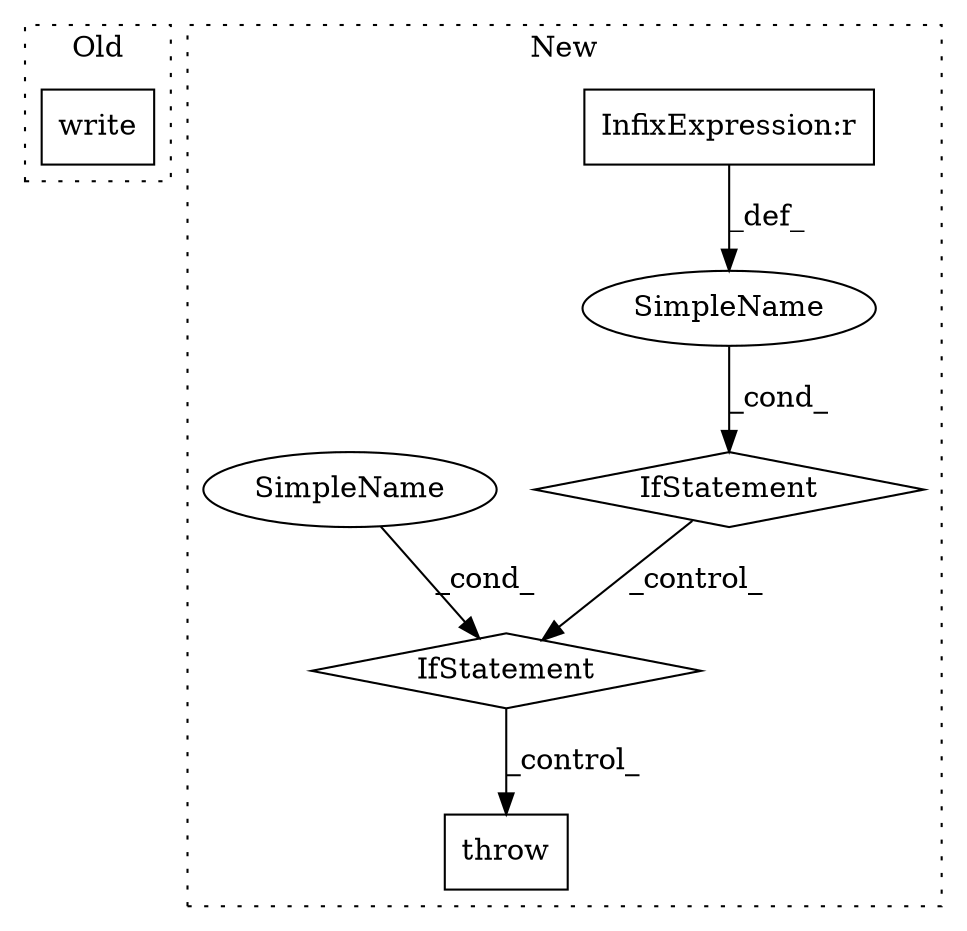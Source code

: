 digraph G {
subgraph cluster0 {
1 [label="write" a="32" s="3576,3607" l="6,1" shape="box"];
label = "Old";
style="dotted";
}
subgraph cluster1 {
2 [label="throw" a="53" s="6698" l="6" shape="box"];
3 [label="IfStatement" a="25" s="6520,6537" l="4,2" shape="diamond"];
4 [label="SimpleName" a="42" s="" l="" shape="ellipse"];
5 [label="InfixExpression:r" a="27" s="6528" l="4" shape="box"];
6 [label="IfStatement" a="25" s="6603,6624" l="4,2" shape="diamond"];
7 [label="SimpleName" a="42" s="" l="" shape="ellipse"];
label = "New";
style="dotted";
}
3 -> 6 [label="_control_"];
4 -> 3 [label="_cond_"];
5 -> 4 [label="_def_"];
6 -> 2 [label="_control_"];
7 -> 6 [label="_cond_"];
}